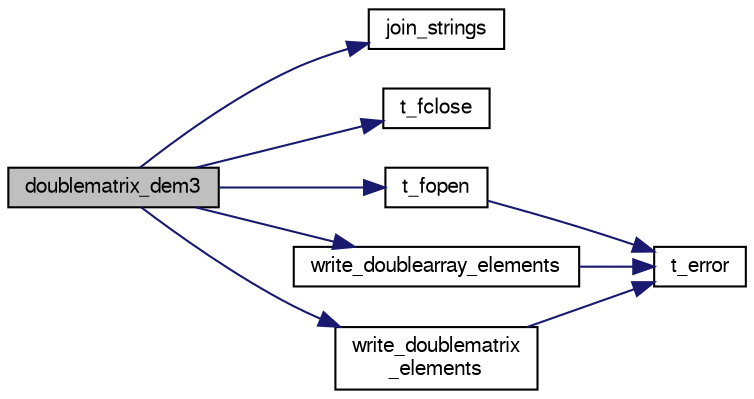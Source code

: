 digraph "doublematrix_dem3"
{
  bgcolor="transparent";
  edge [fontname="FreeSans",fontsize="10",labelfontname="FreeSans",labelfontsize="10"];
  node [fontname="FreeSans",fontsize="10",shape=record];
  rankdir="LR";
  Node1 [label="doublematrix_dem3",height=0.2,width=0.4,color="black", fillcolor="grey75", style="filled" fontcolor="black"];
  Node1 -> Node2 [color="midnightblue",fontsize="10",style="solid",fontname="FreeSans"];
  Node2 [label="join_strings",height=0.2,width=0.4,color="black",URL="$t__io_8c.html#a253a8608d77781c368033af63485c57f"];
  Node1 -> Node3 [color="midnightblue",fontsize="10",style="solid",fontname="FreeSans"];
  Node3 [label="t_fclose",height=0.2,width=0.4,color="black",URL="$t__io_8c.html#afa95931383ff96048d6ec32f685a5f98"];
  Node1 -> Node4 [color="midnightblue",fontsize="10",style="solid",fontname="FreeSans"];
  Node4 [label="t_fopen",height=0.2,width=0.4,color="black",URL="$t__io_8c.html#af34ea3bc62c51f24c92b1fd2e9efe91a"];
  Node4 -> Node5 [color="midnightblue",fontsize="10",style="solid",fontname="FreeSans"];
  Node5 [label="t_error",height=0.2,width=0.4,color="black",URL="$error_8c.html#af79ef7c6656ef0f3d2786e2b09c1755f"];
  Node1 -> Node6 [color="midnightblue",fontsize="10",style="solid",fontname="FreeSans"];
  Node6 [label="write_doublearray_elements",height=0.2,width=0.4,color="black",URL="$t__io_8c.html#a7540d7f19d897e2f5e7c44cb22fae5c1"];
  Node6 -> Node5 [color="midnightblue",fontsize="10",style="solid",fontname="FreeSans"];
  Node1 -> Node7 [color="midnightblue",fontsize="10",style="solid",fontname="FreeSans"];
  Node7 [label="write_doublematrix\l_elements",height=0.2,width=0.4,color="black",URL="$t__io_8c.html#a30d41aa3054952e185796ed021f20254"];
  Node7 -> Node5 [color="midnightblue",fontsize="10",style="solid",fontname="FreeSans"];
}
